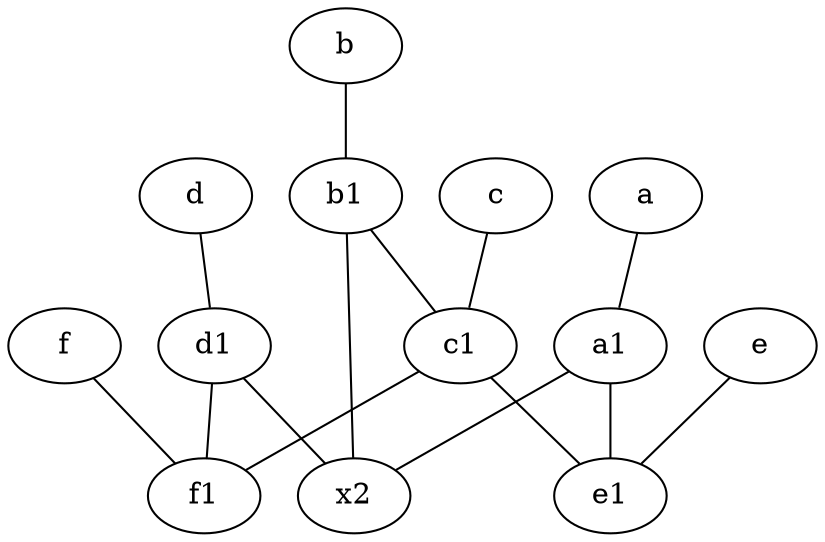 graph {
	node [labelfontsize=50]
	f [labelfontsize=50 pos="3,9!"]
	e1 [labelfontsize=50 pos="7,7!"]
	b [labelfontsize=50 pos="10,4!"]
	x2 [labelfontsize=50]
	c1 [labelfontsize=50 pos="4.5,3!"]
	a1 [labelfontsize=50 pos="8,3!"]
	f1 [labelfontsize=50 pos="3,8!"]
	d1 [labelfontsize=50 pos="3,5!"]
	d [labelfontsize=50 pos="2,5!"]
	b1 [labelfontsize=50 pos="9,4!"]
	a [labelfontsize=50 pos="8,2!"]
	c [labelfontsize=50 pos="4.5,2!"]
	e [labelfontsize=50 pos="7,9!"]
	e -- e1
	a1 -- x2
	a1 -- e1
	a -- a1
	f -- f1
	c1 -- f1
	d -- d1
	b1 -- x2
	c1 -- e1
	d1 -- f1
	d1 -- x2
	c -- c1
	b1 -- c1
	b -- b1
}
